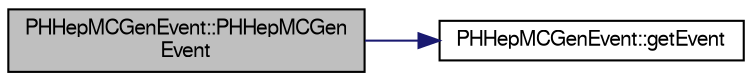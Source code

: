 digraph "PHHepMCGenEvent::PHHepMCGenEvent"
{
  bgcolor="transparent";
  edge [fontname="FreeSans",fontsize="10",labelfontname="FreeSans",labelfontsize="10"];
  node [fontname="FreeSans",fontsize="10",shape=record];
  rankdir="LR";
  Node1 [label="PHHepMCGenEvent::PHHepMCGen\lEvent",height=0.2,width=0.4,color="black", fillcolor="grey75", style="filled" fontcolor="black"];
  Node1 -> Node2 [color="midnightblue",fontsize="10",style="solid",fontname="FreeSans"];
  Node2 [label="PHHepMCGenEvent::getEvent",height=0.2,width=0.4,color="black",URL="$d7/d7b/classPHHepMCGenEvent.html#a086a77104ec225e191885f9db7538521"];
}
